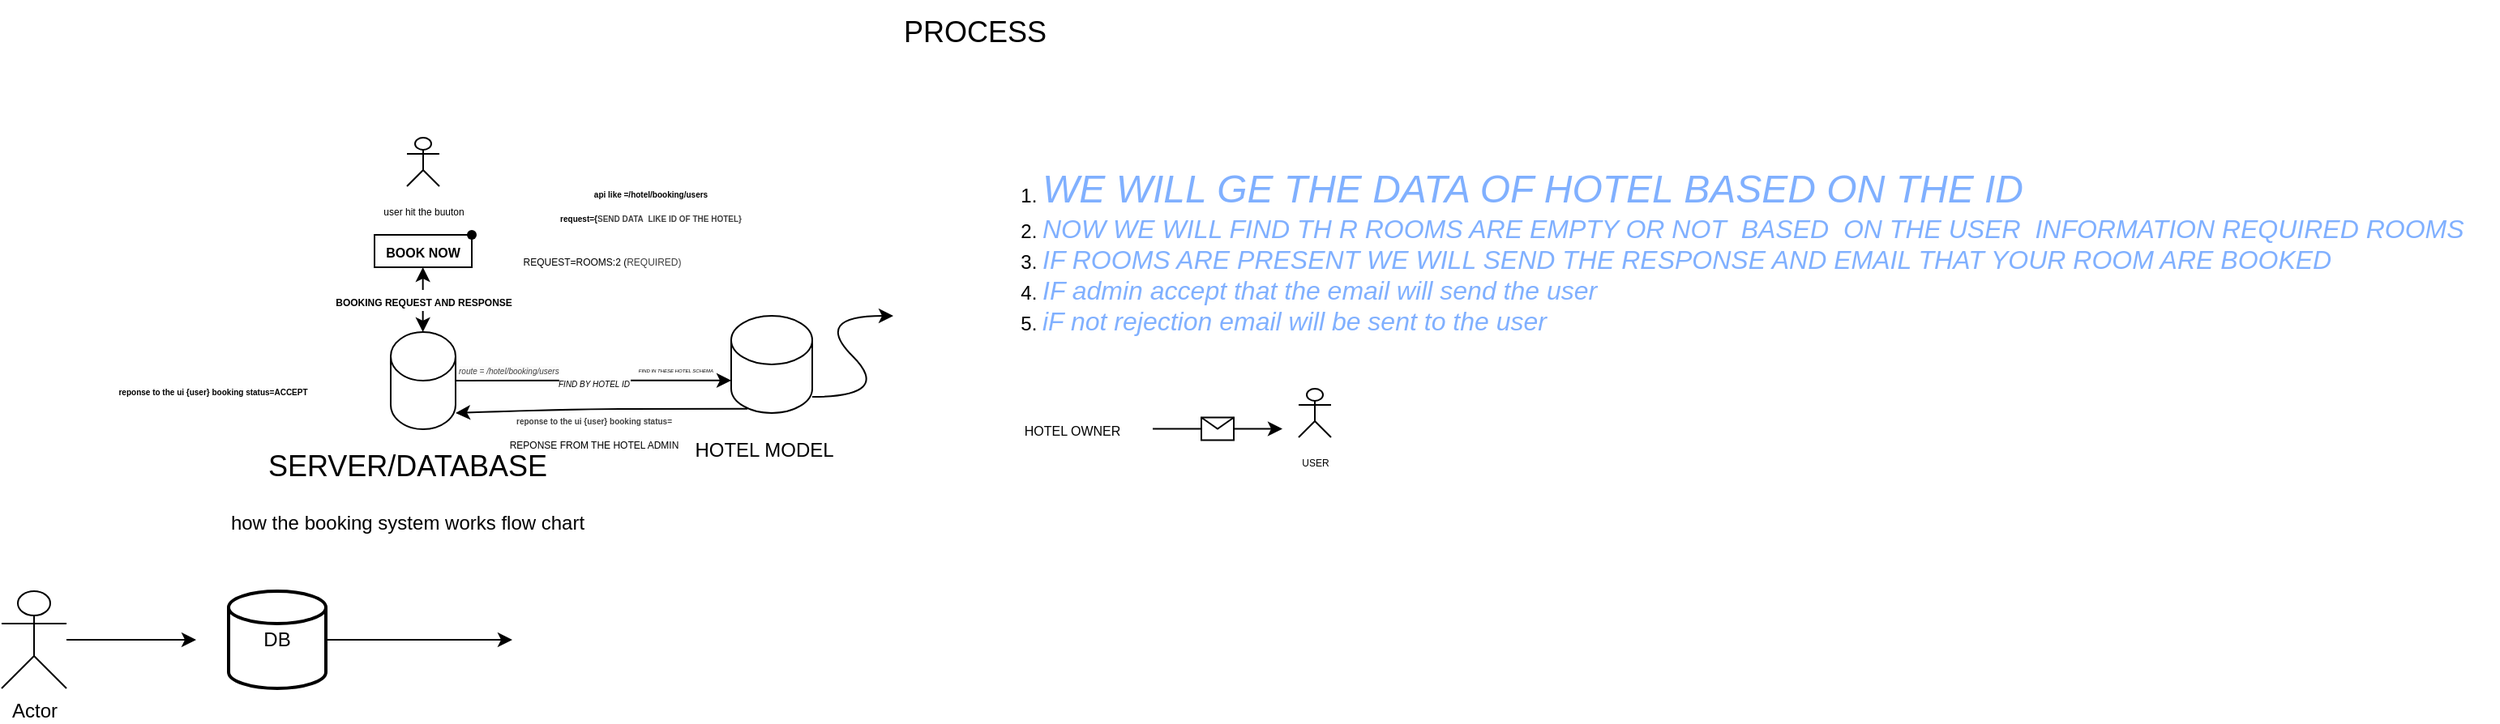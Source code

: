 <mxfile>
    <diagram id="EX27XlJ81eRy-LcEULqT" name="Page-1">
        <mxGraphModel dx="567" dy="338" grid="1" gridSize="10" guides="1" tooltips="1" connect="1" arrows="1" fold="1" page="1" pageScale="1" pageWidth="850" pageHeight="1100" math="0" shadow="0">
            <root>
                <mxCell id="0"/>
                <mxCell id="1" parent="0"/>
                <mxCell id="3" value="&lt;font style=&quot;font-size: 8px;&quot;&gt;&lt;b&gt;BOOK NOW&lt;/b&gt;&lt;/font&gt;" style="rounded=0;whiteSpace=wrap;html=1;" parent="1" vertex="1">
                    <mxGeometry x="510" y="240" width="60" height="20" as="geometry"/>
                </mxCell>
                <mxCell id="9" value="&lt;font style=&quot;font-size: 6px;&quot;&gt;user hit the buuton&lt;/font&gt;" style="shape=umlActor;verticalLabelPosition=bottom;verticalAlign=top;html=1;outlineConnect=0;" parent="1" vertex="1">
                    <mxGeometry x="530" y="180" width="20" height="30" as="geometry"/>
                </mxCell>
                <mxCell id="10" value="" style="shape=cylinder3;whiteSpace=wrap;html=1;boundedLbl=1;backgroundOutline=1;size=15;" parent="1" vertex="1">
                    <mxGeometry x="520" y="300" width="40" height="60" as="geometry"/>
                </mxCell>
                <mxCell id="13" value="" style="endArrow=classic;startArrow=classic;html=1;" parent="1" edge="1">
                    <mxGeometry width="50" height="50" relative="1" as="geometry">
                        <mxPoint x="539.83" y="300" as="sourcePoint"/>
                        <mxPoint x="539.83" y="260" as="targetPoint"/>
                    </mxGeometry>
                </mxCell>
                <mxCell id="14" value="&lt;font style=&quot;font-size: 6px;&quot;&gt;&lt;b&gt;BOOKING REQUEST AND RESPONSE&lt;/b&gt;&lt;/font&gt;" style="edgeLabel;html=1;align=center;verticalAlign=middle;resizable=0;points=[];" parent="13" vertex="1" connectable="0">
                    <mxGeometry x="0.011" y="-2" relative="1" as="geometry">
                        <mxPoint x="-2" as="offset"/>
                    </mxGeometry>
                </mxCell>
                <mxCell id="15" value="&lt;div&gt;&lt;font style=&quot;font-size: 5px;&quot;&gt;&lt;font style=&quot;&quot;&gt;&lt;b&gt;api like =/hotel/booking/users&lt;/b&gt;&lt;/font&gt;&lt;/font&gt;&lt;/div&gt;&lt;font style=&quot;font-size: 5px;&quot;&gt;&lt;b&gt;&lt;font style=&quot;&quot;&gt;request={&lt;/font&gt;&lt;span style=&quot;color: rgb(63, 63, 63);&quot;&gt;SEND DATA&amp;nbsp; LIKE ID OF THE HOTEL}&lt;/span&gt;&lt;/b&gt;&lt;/font&gt;" style="text;html=1;align=center;verticalAlign=middle;resizable=0;points=[];autosize=1;strokeColor=none;fillColor=none;" parent="1" vertex="1">
                    <mxGeometry x="610" y="200" width="140" height="40" as="geometry"/>
                </mxCell>
                <mxCell id="16" value="&lt;font style=&quot;font-size: 5px;&quot;&gt;&lt;b&gt;reponse to the ui {user} booking status=ACCEPT&lt;/b&gt;&lt;/font&gt;" style="text;html=1;align=center;verticalAlign=middle;resizable=0;points=[];autosize=1;strokeColor=none;fillColor=none;" parent="1" vertex="1">
                    <mxGeometry x="340" y="320" width="140" height="30" as="geometry"/>
                </mxCell>
                <mxCell id="19" value="" style="shape=cylinder3;whiteSpace=wrap;html=1;boundedLbl=1;backgroundOutline=1;size=15;" parent="1" vertex="1">
                    <mxGeometry x="730" y="290" width="50" height="60" as="geometry"/>
                </mxCell>
                <mxCell id="25" value="" style="endArrow=classic;html=1;exitX=1;exitY=0.5;exitDx=0;exitDy=0;exitPerimeter=0;" parent="1" source="10" edge="1">
                    <mxGeometry relative="1" as="geometry">
                        <mxPoint x="570" y="329.87" as="sourcePoint"/>
                        <mxPoint x="730" y="329.87" as="targetPoint"/>
                    </mxGeometry>
                </mxCell>
                <mxCell id="26" value="&lt;font style=&quot;font-size: 5px;&quot;&gt;&lt;i&gt;FIND BY HOTEL ID&lt;/i&gt;&lt;/font&gt;" style="edgeLabel;resizable=0;html=1;;align=center;verticalAlign=middle;" parent="25" connectable="0" vertex="1">
                    <mxGeometry relative="1" as="geometry"/>
                </mxCell>
                <mxCell id="27" value="&lt;span style=&quot;color: rgb(63, 63, 63); font-size: 5px; text-align: center; background-color: rgb(251, 251, 251);&quot;&gt;&lt;i&gt;route = /hotel/booking/users&lt;/i&gt;&lt;/span&gt;" style="edgeLabel;resizable=0;html=1;;align=left;verticalAlign=bottom;" parent="25" connectable="0" vertex="1">
                    <mxGeometry x="-1" relative="1" as="geometry"/>
                </mxCell>
                <mxCell id="28" value="&lt;font style=&quot;font-size: 3px;&quot;&gt;&lt;i&gt;FIND IN THESE HOTEL SCHEMA&lt;/i&gt;&lt;/font&gt;" style="edgeLabel;resizable=0;html=1;;align=right;verticalAlign=bottom;" parent="25" connectable="0" vertex="1">
                    <mxGeometry x="1" relative="1" as="geometry">
                        <mxPoint x="-10" as="offset"/>
                    </mxGeometry>
                </mxCell>
                <mxCell id="35" value="" style="curved=1;endArrow=classic;html=1;" parent="1" edge="1">
                    <mxGeometry width="50" height="50" relative="1" as="geometry">
                        <mxPoint x="780" y="340" as="sourcePoint"/>
                        <mxPoint x="830" y="290" as="targetPoint"/>
                        <Array as="points">
                            <mxPoint x="830" y="340"/>
                            <mxPoint x="780" y="290"/>
                        </Array>
                    </mxGeometry>
                </mxCell>
                <mxCell id="36" value="&lt;ul&gt;&lt;ol&gt;&lt;li&gt;&lt;font color=&quot;#80b0ff&quot; style=&quot;font-size: 24px;&quot;&gt;&lt;i&gt;WE WILL GE THE DATA OF HOTEL BASED ON THE ID&lt;/i&gt;&lt;/font&gt;&lt;/li&gt;&lt;li&gt;&lt;font color=&quot;#80b0ff&quot; size=&quot;3&quot; style=&quot;&quot;&gt;&lt;i&gt;NOW WE WILL FIND TH R ROOMS ARE EMPTY OR NOT&amp;nbsp; BASED&amp;nbsp; ON THE USER&amp;nbsp; INFORMATION REQUIRED ROOMS&lt;/i&gt;&lt;/font&gt;&lt;/li&gt;&lt;li&gt;&lt;font color=&quot;#80b0ff&quot; size=&quot;3&quot; style=&quot;&quot;&gt;&lt;i&gt;IF ROOMS ARE PRESENT WE WILL SEND THE RESPONSE AND EMAIL THAT YOUR ROOM ARE BOOKED&lt;/i&gt;&lt;/font&gt;&lt;/li&gt;&lt;li&gt;&lt;font color=&quot;#80b0ff&quot; size=&quot;3&quot; style=&quot;&quot;&gt;&lt;i&gt;IF admin accept that the email will send the user&amp;nbsp;&lt;/i&gt;&lt;/font&gt;&lt;/li&gt;&lt;li&gt;&lt;font color=&quot;#80b0ff&quot; size=&quot;3&quot; style=&quot;&quot;&gt;&lt;i&gt;iF not rejection email will be sent to the user&lt;/i&gt;&lt;/font&gt;&lt;/li&gt;&lt;/ol&gt;&lt;/ul&gt;" style="text;html=1;align=left;verticalAlign=middle;resizable=0;points=[];autosize=1;strokeColor=none;fillColor=none;" parent="1" vertex="1">
                    <mxGeometry x="840" y="165" width="980" height="170" as="geometry"/>
                </mxCell>
                <mxCell id="37" value="&lt;font style=&quot;font-size: 18px;&quot;&gt;PROCESS&lt;/font&gt;" style="text;html=1;align=center;verticalAlign=middle;resizable=0;points=[];autosize=1;strokeColor=none;fillColor=none;" parent="1" vertex="1">
                    <mxGeometry x="825" y="95" width="110" height="40" as="geometry"/>
                </mxCell>
                <mxCell id="39" value="" style="endArrow=classic;html=1;" parent="1" edge="1">
                    <mxGeometry relative="1" as="geometry">
                        <mxPoint x="990" y="359.75" as="sourcePoint"/>
                        <mxPoint x="1070" y="359.75" as="targetPoint"/>
                    </mxGeometry>
                </mxCell>
                <mxCell id="40" value="" style="shape=message;html=1;outlineConnect=0;" parent="39" vertex="1">
                    <mxGeometry width="20" height="14" relative="1" as="geometry">
                        <mxPoint x="-10" y="-7" as="offset"/>
                    </mxGeometry>
                </mxCell>
                <mxCell id="46" value="&lt;font style=&quot;font-size: 8px;&quot;&gt;HOTEL OWNER&lt;/font&gt;" style="text;html=1;align=center;verticalAlign=middle;resizable=0;points=[];autosize=1;strokeColor=none;fillColor=none;" parent="1" vertex="1">
                    <mxGeometry x="900" y="345" width="80" height="30" as="geometry"/>
                </mxCell>
                <mxCell id="47" value="&lt;font style=&quot;font-size: 6px;&quot;&gt;USER&lt;/font&gt;" style="shape=umlActor;verticalLabelPosition=bottom;verticalAlign=top;html=1;outlineConnect=0;" parent="1" vertex="1">
                    <mxGeometry x="1080" y="335" width="20" height="30" as="geometry"/>
                </mxCell>
                <mxCell id="48" value="" style="curved=1;endArrow=classic;html=1;entryX=1.045;entryY=0.709;entryDx=0;entryDy=0;entryPerimeter=0;" parent="1" edge="1">
                    <mxGeometry width="50" height="50" relative="1" as="geometry">
                        <mxPoint x="740" y="347.38" as="sourcePoint"/>
                        <mxPoint x="560.0" y="350.0" as="targetPoint"/>
                        <Array as="points">
                            <mxPoint x="700" y="347.46"/>
                            <mxPoint x="630" y="347.46"/>
                        </Array>
                    </mxGeometry>
                </mxCell>
                <mxCell id="50" value="&lt;div&gt;&lt;font style=&quot;font-size: 6px;&quot;&gt;&lt;b style=&quot;color: rgb(63, 63, 63); scrollbar-color: rgb(226, 226, 226) rgb(251, 251, 251); font-size: 5px;&quot;&gt;reponse to the ui {user} booking status=&lt;/b&gt;&lt;/font&gt;&lt;/div&gt;&lt;font style=&quot;font-size: 6px;&quot;&gt;REPONSE FROM THE HOTEL ADMIN&lt;/font&gt;" style="text;html=1;align=center;verticalAlign=middle;resizable=0;points=[];autosize=1;strokeColor=none;fillColor=none;" parent="1" vertex="1">
                    <mxGeometry x="580" y="340" width="130" height="40" as="geometry"/>
                </mxCell>
                <mxCell id="53" value="" style="shape=waypoint;sketch=0;fillStyle=solid;size=6;pointerEvents=1;points=[];fillColor=none;resizable=0;rotatable=0;perimeter=centerPerimeter;snapToPoint=1;" parent="1" vertex="1">
                    <mxGeometry x="560" y="230" width="20" height="20" as="geometry"/>
                </mxCell>
                <mxCell id="70" value="&lt;font style=&quot;font-size: 18px;&quot;&gt;SERVER/DATABASE&lt;/font&gt;" style="text;html=1;align=center;verticalAlign=middle;resizable=0;points=[];autosize=1;strokeColor=none;fillColor=none;" parent="1" vertex="1">
                    <mxGeometry x="430" y="363" width="200" height="40" as="geometry"/>
                </mxCell>
                <mxCell id="71" value="HOTEL MODEL" style="text;html=1;align=center;verticalAlign=middle;resizable=0;points=[];autosize=1;strokeColor=none;fillColor=none;" parent="1" vertex="1">
                    <mxGeometry x="695" y="358" width="110" height="30" as="geometry"/>
                </mxCell>
                <mxCell id="72" value="&lt;font style=&quot;font-size: 6px;&quot;&gt;&lt;font style=&quot;&quot;&gt;REQUEST=ROOMS:2 (&lt;/font&gt;&lt;span style=&quot;color: rgb(63, 63, 63);&quot;&gt;REQUIRED)&lt;/span&gt;&lt;/font&gt;" style="text;html=1;align=center;verticalAlign=middle;resizable=0;points=[];autosize=1;strokeColor=none;fillColor=none;" parent="1" vertex="1">
                    <mxGeometry x="590" y="240" width="120" height="30" as="geometry"/>
                </mxCell>
                <mxCell id="77" style="edgeStyle=none;html=1;" edge="1" parent="1" source="73">
                    <mxGeometry relative="1" as="geometry">
                        <mxPoint x="400" y="490" as="targetPoint"/>
                    </mxGeometry>
                </mxCell>
                <mxCell id="73" value="Actor" style="shape=umlActor;verticalLabelPosition=bottom;verticalAlign=top;html=1;outlineConnect=0;" vertex="1" parent="1">
                    <mxGeometry x="280" y="460" width="40" height="60" as="geometry"/>
                </mxCell>
                <mxCell id="76" value="how the booking system works flow chart" style="text;html=1;align=center;verticalAlign=middle;resizable=0;points=[];autosize=1;strokeColor=none;fillColor=none;" vertex="1" parent="1">
                    <mxGeometry x="410" y="403" width="240" height="30" as="geometry"/>
                </mxCell>
                <mxCell id="80" value="DB" style="strokeWidth=2;html=1;shape=mxgraph.flowchart.database;whiteSpace=wrap;" vertex="1" parent="1">
                    <mxGeometry x="420" y="460" width="60" height="60" as="geometry"/>
                </mxCell>
                <mxCell id="85" value="" style="endArrow=classic;html=1;exitX=1;exitY=0.5;exitDx=0;exitDy=0;exitPerimeter=0;" edge="1" parent="1" source="80">
                    <mxGeometry width="50" height="50" relative="1" as="geometry">
                        <mxPoint x="535" y="489.68" as="sourcePoint"/>
                        <mxPoint x="595" y="490" as="targetPoint"/>
                        <Array as="points">
                            <mxPoint x="575" y="490"/>
                        </Array>
                    </mxGeometry>
                </mxCell>
            </root>
        </mxGraphModel>
    </diagram>
</mxfile>